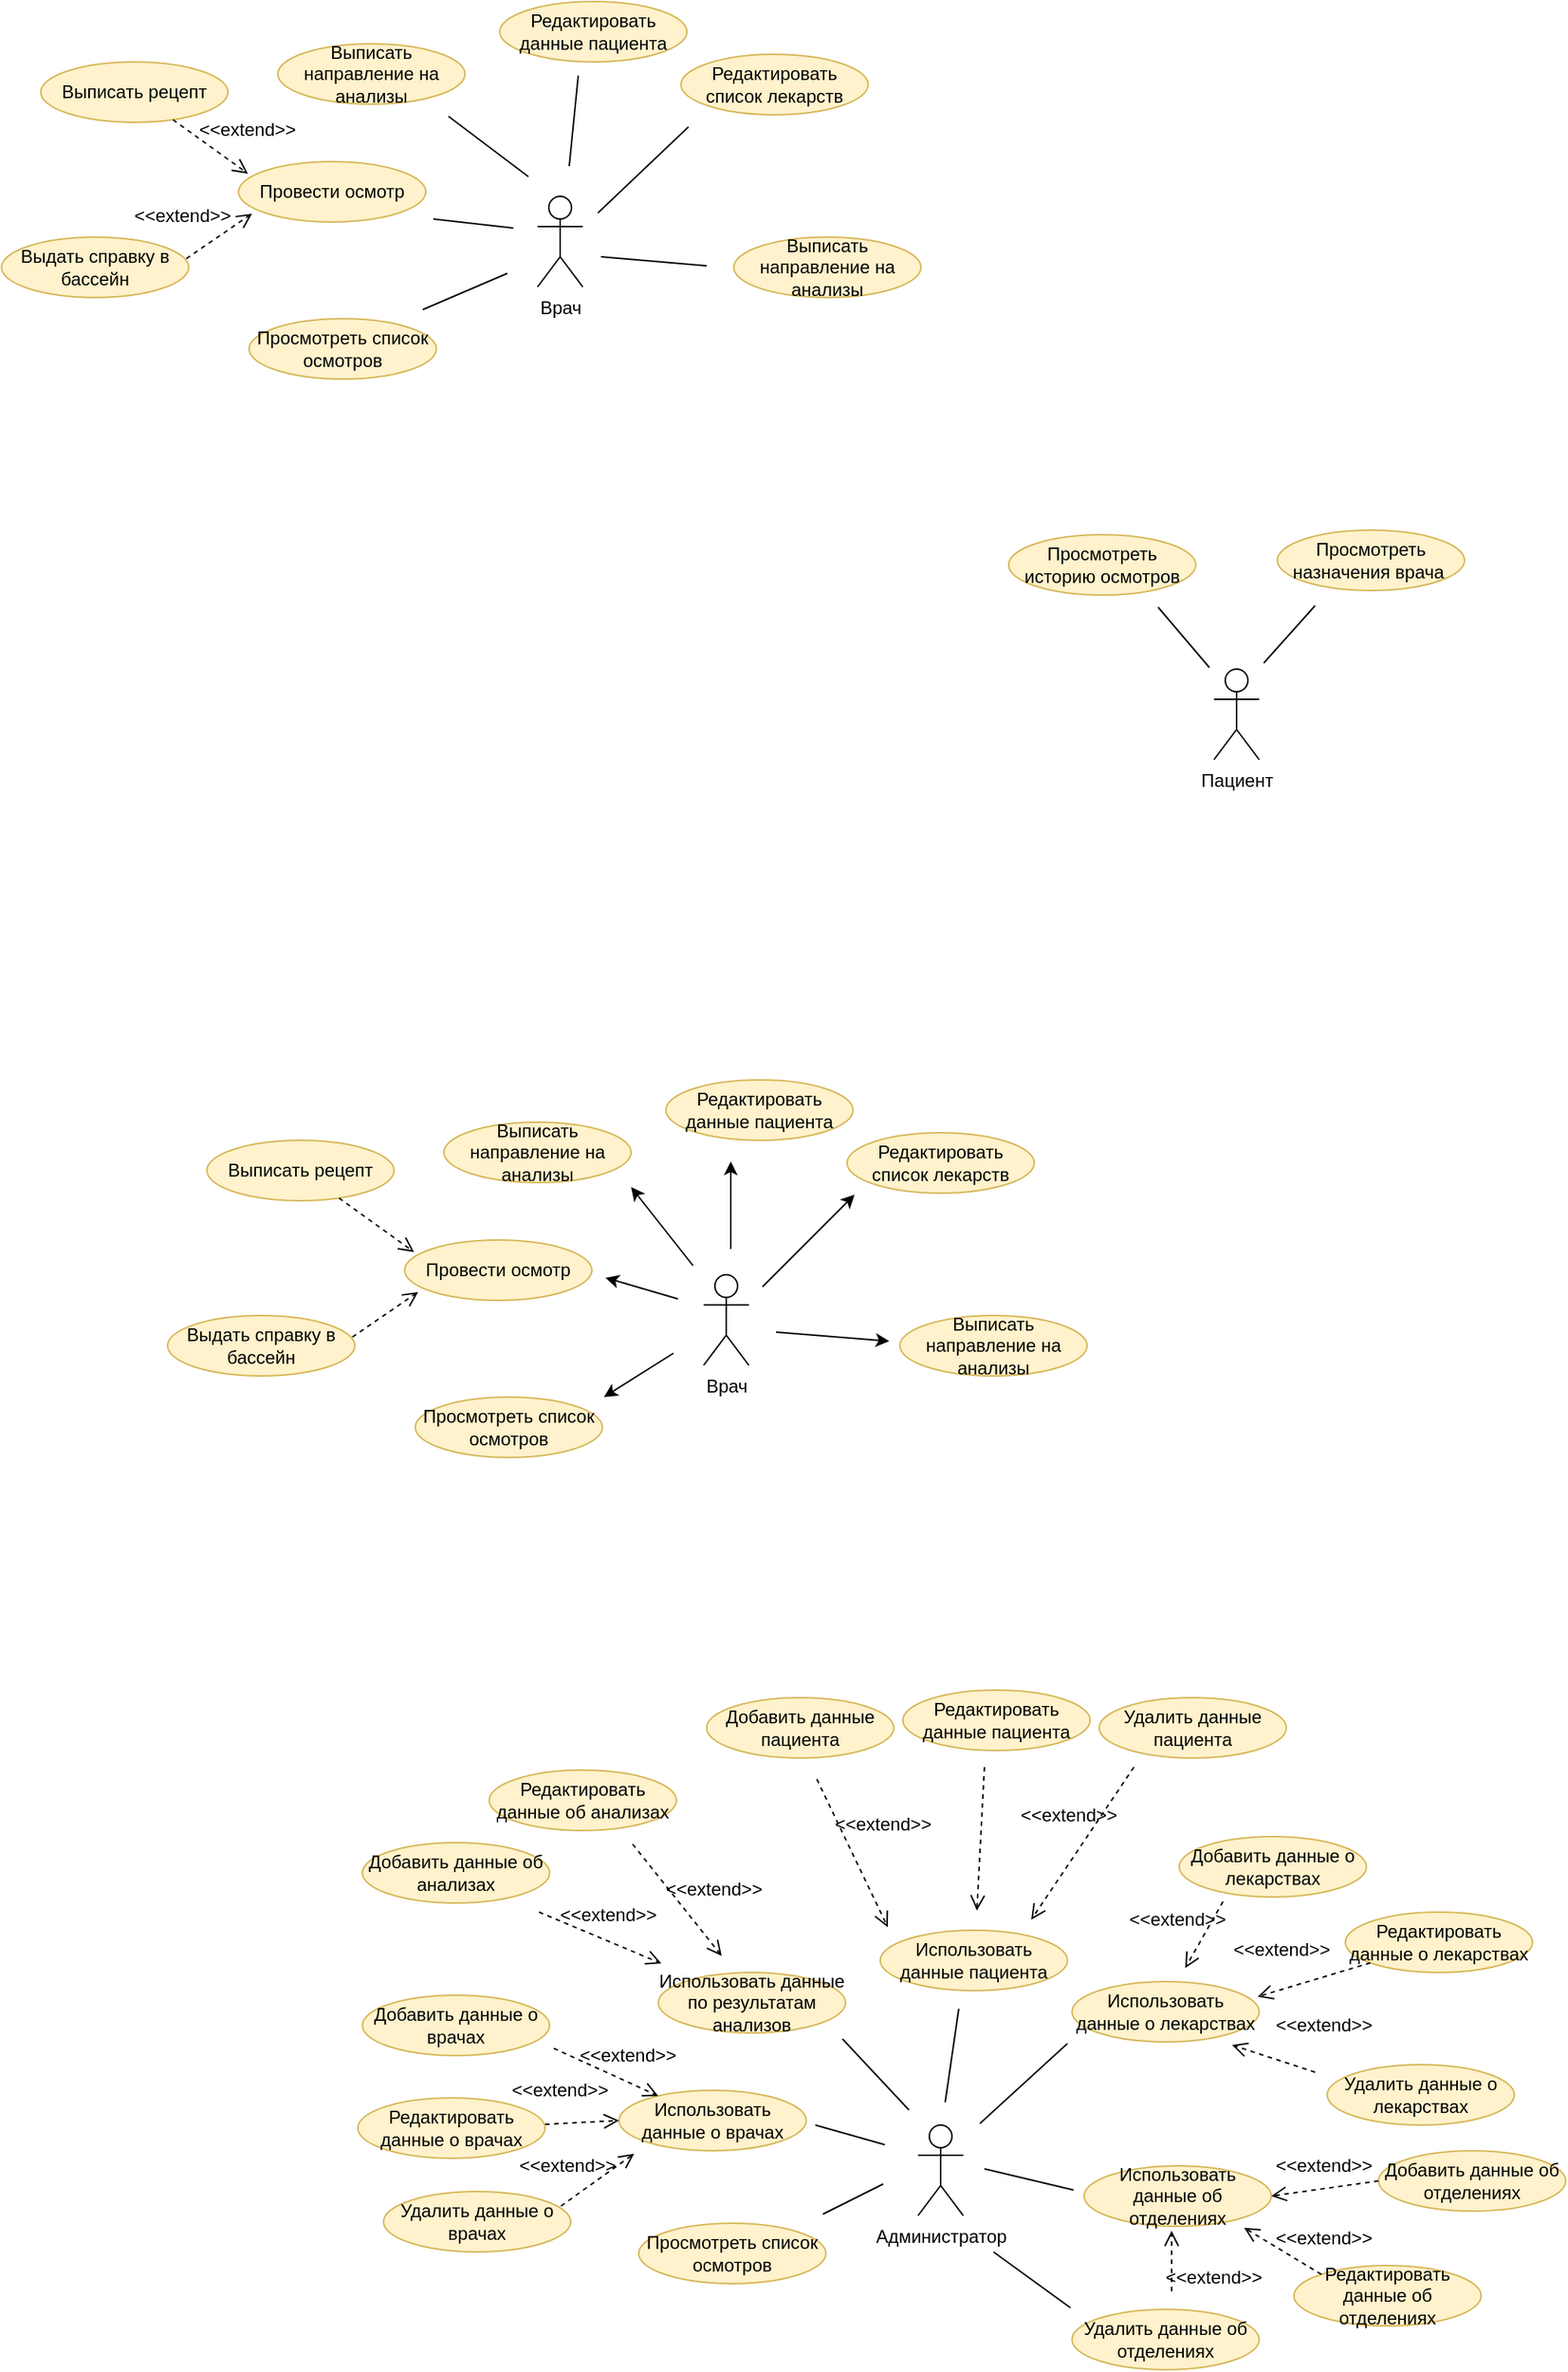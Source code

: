 <mxfile version="14.4.4" type="github"><diagram id="mFijWZx_TQAQJ74wjKTO" name="Page-1"><mxGraphModel dx="1038" dy="548" grid="0" gridSize="10" guides="1" tooltips="1" connect="1" arrows="1" fold="1" page="1" pageScale="1" pageWidth="1169" pageHeight="827" math="0" shadow="0"><root><mxCell id="0"/><mxCell id="1" parent="0"/><mxCell id="EEfEUaLyoN2WxZuHsTnU-39" value="Врач" style="shape=umlActor;verticalLabelPosition=bottom;verticalAlign=top;html=1;outlineConnect=0;" parent="1" vertex="1"><mxGeometry x="388" y="162" width="30" height="60" as="geometry"/></mxCell><mxCell id="EEfEUaLyoN2WxZuHsTnU-40" value="Редактировать данные пациента" style="ellipse;whiteSpace=wrap;html=1;fillColor=#fff2cc;strokeColor=#d6b656;" parent="1" vertex="1"><mxGeometry x="363" y="33" width="124" height="40" as="geometry"/></mxCell><mxCell id="EEfEUaLyoN2WxZuHsTnU-43" value="Провести осмотр" style="ellipse;whiteSpace=wrap;html=1;fillColor=#fff2cc;strokeColor=#d6b656;" parent="1" vertex="1"><mxGeometry x="190" y="139" width="124" height="40" as="geometry"/></mxCell><mxCell id="EEfEUaLyoN2WxZuHsTnU-44" value="Выписать рецепт" style="ellipse;whiteSpace=wrap;html=1;fillColor=#fff2cc;strokeColor=#d6b656;" parent="1" vertex="1"><mxGeometry x="59" y="73" width="124" height="40" as="geometry"/></mxCell><mxCell id="EEfEUaLyoN2WxZuHsTnU-45" value="" style="html=1;verticalAlign=bottom;endArrow=open;dashed=1;endSize=8;entryX=0.05;entryY=0.199;entryDx=0;entryDy=0;entryPerimeter=0;" parent="1" source="EEfEUaLyoN2WxZuHsTnU-44" target="EEfEUaLyoN2WxZuHsTnU-43" edge="1"><mxGeometry x="0.434" y="26" relative="1" as="geometry"><mxPoint x="390" y="140" as="sourcePoint"/><mxPoint x="310" y="140" as="targetPoint"/><mxPoint as="offset"/></mxGeometry></mxCell><mxCell id="EEfEUaLyoN2WxZuHsTnU-46" value="Выдать справку в бассейн" style="ellipse;whiteSpace=wrap;html=1;fillColor=#fff2cc;strokeColor=#d6b656;" parent="1" vertex="1"><mxGeometry x="33" y="189" width="124" height="40" as="geometry"/></mxCell><mxCell id="EEfEUaLyoN2WxZuHsTnU-47" value="" style="html=1;verticalAlign=bottom;endArrow=open;dashed=1;endSize=8;entryX=0.072;entryY=0.861;entryDx=0;entryDy=0;entryPerimeter=0;exitX=0.987;exitY=0.356;exitDx=0;exitDy=0;exitPerimeter=0;" parent="1" source="EEfEUaLyoN2WxZuHsTnU-46" target="EEfEUaLyoN2WxZuHsTnU-43" edge="1"><mxGeometry x="0.434" y="26" relative="1" as="geometry"><mxPoint x="190" y="203" as="sourcePoint"/><mxPoint x="239.72" y="238.727" as="targetPoint"/><mxPoint as="offset"/></mxGeometry></mxCell><mxCell id="EEfEUaLyoN2WxZuHsTnU-48" value="Редактировать список лекарств" style="ellipse;whiteSpace=wrap;html=1;fillColor=#fff2cc;strokeColor=#d6b656;" parent="1" vertex="1"><mxGeometry x="483" y="68" width="124" height="40" as="geometry"/></mxCell><mxCell id="EEfEUaLyoN2WxZuHsTnU-50" value="Просмотреть список осмотров" style="ellipse;whiteSpace=wrap;html=1;fillColor=#fff2cc;strokeColor=#d6b656;" parent="1" vertex="1"><mxGeometry x="197" y="243" width="124" height="40" as="geometry"/></mxCell><mxCell id="EEfEUaLyoN2WxZuHsTnU-52" value="Пациент" style="shape=umlActor;verticalLabelPosition=bottom;verticalAlign=top;html=1;" parent="1" vertex="1"><mxGeometry x="836" y="475" width="30" height="60" as="geometry"/></mxCell><mxCell id="EEfEUaLyoN2WxZuHsTnU-54" value="Просмотреть назначения врача&amp;nbsp;" style="ellipse;whiteSpace=wrap;html=1;fillColor=#fff2cc;strokeColor=#d6b656;" parent="1" vertex="1"><mxGeometry x="878" y="383" width="124" height="40" as="geometry"/></mxCell><mxCell id="EEfEUaLyoN2WxZuHsTnU-55" value="Просмотреть историю осмотров" style="ellipse;whiteSpace=wrap;html=1;fillColor=#fff2cc;strokeColor=#d6b656;" parent="1" vertex="1"><mxGeometry x="700" y="386" width="124" height="40" as="geometry"/></mxCell><mxCell id="EEfEUaLyoN2WxZuHsTnU-59" value="Выписать направление на анализы" style="ellipse;whiteSpace=wrap;html=1;fillColor=#fff2cc;strokeColor=#d6b656;" parent="1" vertex="1"><mxGeometry x="518" y="189" width="124" height="40" as="geometry"/></mxCell><mxCell id="EEfEUaLyoN2WxZuHsTnU-76" value="Выписать направление на анализы" style="ellipse;whiteSpace=wrap;html=1;fillColor=#fff2cc;strokeColor=#d6b656;" parent="1" vertex="1"><mxGeometry x="216" y="61" width="124" height="40" as="geometry"/></mxCell><mxCell id="EEfEUaLyoN2WxZuHsTnU-78" value="Врач" style="shape=umlActor;verticalLabelPosition=bottom;verticalAlign=top;html=1;outlineConnect=0;" parent="1" vertex="1"><mxGeometry x="498" y="876" width="30" height="60" as="geometry"/></mxCell><mxCell id="EEfEUaLyoN2WxZuHsTnU-79" value="Редактировать данные пациента" style="ellipse;whiteSpace=wrap;html=1;fillColor=#fff2cc;strokeColor=#d6b656;" parent="1" vertex="1"><mxGeometry x="473" y="747" width="124" height="40" as="geometry"/></mxCell><mxCell id="EEfEUaLyoN2WxZuHsTnU-80" value="Провести осмотр" style="ellipse;whiteSpace=wrap;html=1;fillColor=#fff2cc;strokeColor=#d6b656;" parent="1" vertex="1"><mxGeometry x="300" y="853" width="124" height="40" as="geometry"/></mxCell><mxCell id="EEfEUaLyoN2WxZuHsTnU-81" value="Выписать рецепт" style="ellipse;whiteSpace=wrap;html=1;fillColor=#fff2cc;strokeColor=#d6b656;" parent="1" vertex="1"><mxGeometry x="169" y="787" width="124" height="40" as="geometry"/></mxCell><mxCell id="EEfEUaLyoN2WxZuHsTnU-82" value="" style="html=1;verticalAlign=bottom;endArrow=open;dashed=1;endSize=8;entryX=0.05;entryY=0.199;entryDx=0;entryDy=0;entryPerimeter=0;" parent="1" source="EEfEUaLyoN2WxZuHsTnU-81" target="EEfEUaLyoN2WxZuHsTnU-80" edge="1"><mxGeometry x="0.434" y="26" relative="1" as="geometry"><mxPoint x="500" y="854" as="sourcePoint"/><mxPoint x="420" y="854" as="targetPoint"/><mxPoint as="offset"/></mxGeometry></mxCell><mxCell id="EEfEUaLyoN2WxZuHsTnU-83" value="Выдать справку в бассейн" style="ellipse;whiteSpace=wrap;html=1;fillColor=#fff2cc;strokeColor=#d6b656;" parent="1" vertex="1"><mxGeometry x="143" y="903" width="124" height="40" as="geometry"/></mxCell><mxCell id="EEfEUaLyoN2WxZuHsTnU-84" value="" style="html=1;verticalAlign=bottom;endArrow=open;dashed=1;endSize=8;entryX=0.072;entryY=0.861;entryDx=0;entryDy=0;entryPerimeter=0;exitX=0.987;exitY=0.356;exitDx=0;exitDy=0;exitPerimeter=0;" parent="1" source="EEfEUaLyoN2WxZuHsTnU-83" target="EEfEUaLyoN2WxZuHsTnU-80" edge="1"><mxGeometry x="0.434" y="26" relative="1" as="geometry"><mxPoint x="300" y="917" as="sourcePoint"/><mxPoint x="349.72" y="952.727" as="targetPoint"/><mxPoint as="offset"/></mxGeometry></mxCell><mxCell id="EEfEUaLyoN2WxZuHsTnU-85" value="Редактировать список лекарств" style="ellipse;whiteSpace=wrap;html=1;fillColor=#fff2cc;strokeColor=#d6b656;" parent="1" vertex="1"><mxGeometry x="593" y="782" width="124" height="40" as="geometry"/></mxCell><mxCell id="EEfEUaLyoN2WxZuHsTnU-86" value="Просмотреть список осмотров" style="ellipse;whiteSpace=wrap;html=1;fillColor=#fff2cc;strokeColor=#d6b656;" parent="1" vertex="1"><mxGeometry x="307" y="957" width="124" height="40" as="geometry"/></mxCell><mxCell id="EEfEUaLyoN2WxZuHsTnU-87" value="Выписать направление на анализы" style="ellipse;whiteSpace=wrap;html=1;fillColor=#fff2cc;strokeColor=#d6b656;" parent="1" vertex="1"><mxGeometry x="628" y="903" width="124" height="40" as="geometry"/></mxCell><mxCell id="EEfEUaLyoN2WxZuHsTnU-88" value="" style="endArrow=classic;html=1;" parent="1" edge="1"><mxGeometry width="50" height="50" relative="1" as="geometry"><mxPoint x="537" y="884" as="sourcePoint"/><mxPoint x="598" y="823" as="targetPoint"/></mxGeometry></mxCell><mxCell id="EEfEUaLyoN2WxZuHsTnU-89" value="" style="endArrow=classic;html=1;" parent="1" edge="1"><mxGeometry width="50" height="50" relative="1" as="geometry"><mxPoint x="546" y="914" as="sourcePoint"/><mxPoint x="621" y="920" as="targetPoint"/></mxGeometry></mxCell><mxCell id="EEfEUaLyoN2WxZuHsTnU-90" value="" style="endArrow=classic;html=1;" parent="1" edge="1"><mxGeometry width="50" height="50" relative="1" as="geometry"><mxPoint x="516" y="859" as="sourcePoint"/><mxPoint x="516" y="801" as="targetPoint"/></mxGeometry></mxCell><mxCell id="EEfEUaLyoN2WxZuHsTnU-91" value="" style="endArrow=classic;html=1;" parent="1" edge="1"><mxGeometry width="50" height="50" relative="1" as="geometry"><mxPoint x="481" y="892" as="sourcePoint"/><mxPoint x="433" y="878" as="targetPoint"/><Array as="points"/></mxGeometry></mxCell><mxCell id="EEfEUaLyoN2WxZuHsTnU-92" value="" style="endArrow=classic;html=1;" parent="1" edge="1"><mxGeometry width="50" height="50" relative="1" as="geometry"><mxPoint x="478" y="928" as="sourcePoint"/><mxPoint x="432" y="957" as="targetPoint"/><Array as="points"/></mxGeometry></mxCell><mxCell id="EEfEUaLyoN2WxZuHsTnU-93" value="Выписать направление на анализы" style="ellipse;whiteSpace=wrap;html=1;fillColor=#fff2cc;strokeColor=#d6b656;" parent="1" vertex="1"><mxGeometry x="326" y="775" width="124" height="40" as="geometry"/></mxCell><mxCell id="EEfEUaLyoN2WxZuHsTnU-94" value="" style="endArrow=classic;html=1;" parent="1" edge="1"><mxGeometry width="50" height="50" relative="1" as="geometry"><mxPoint x="491" y="870" as="sourcePoint"/><mxPoint x="450" y="818" as="targetPoint"/></mxGeometry></mxCell><mxCell id="EEfEUaLyoN2WxZuHsTnU-112" value="Администратор" style="shape=umlActor;verticalLabelPosition=bottom;verticalAlign=top;html=1;outlineConnect=0;" parent="1" vertex="1"><mxGeometry x="640" y="1439" width="30" height="60" as="geometry"/></mxCell><mxCell id="EEfEUaLyoN2WxZuHsTnU-113" value="Использовать данные пациента" style="ellipse;whiteSpace=wrap;html=1;fillColor=#fff2cc;strokeColor=#d6b656;" parent="1" vertex="1"><mxGeometry x="615" y="1310" width="124" height="40" as="geometry"/></mxCell><mxCell id="EEfEUaLyoN2WxZuHsTnU-114" value="Использовать данные о врачах" style="ellipse;whiteSpace=wrap;html=1;fillColor=#fff2cc;strokeColor=#d6b656;" parent="1" vertex="1"><mxGeometry x="442" y="1416" width="124" height="40" as="geometry"/></mxCell><mxCell id="EEfEUaLyoN2WxZuHsTnU-116" value="" style="html=1;verticalAlign=bottom;endArrow=open;dashed=1;endSize=8;" parent="1" target="EEfEUaLyoN2WxZuHsTnU-114" edge="1"><mxGeometry x="0.434" y="26" relative="1" as="geometry"><mxPoint x="398.746" y="1388.194" as="sourcePoint"/><mxPoint x="562" y="1417" as="targetPoint"/><mxPoint as="offset"/></mxGeometry></mxCell><mxCell id="EEfEUaLyoN2WxZuHsTnU-118" value="" style="html=1;verticalAlign=bottom;endArrow=open;dashed=1;endSize=8;entryX=0;entryY=0.5;entryDx=0;entryDy=0;" parent="1" target="EEfEUaLyoN2WxZuHsTnU-114" edge="1"><mxGeometry x="0.434" y="26" relative="1" as="geometry"><mxPoint x="393" y="1438.5" as="sourcePoint"/><mxPoint x="437" y="1433.5" as="targetPoint"/><mxPoint as="offset"/></mxGeometry></mxCell><mxCell id="EEfEUaLyoN2WxZuHsTnU-119" value="Использовать данные о лекарствах" style="ellipse;whiteSpace=wrap;html=1;fillColor=#fff2cc;strokeColor=#d6b656;" parent="1" vertex="1"><mxGeometry x="742" y="1344" width="124" height="40" as="geometry"/></mxCell><mxCell id="EEfEUaLyoN2WxZuHsTnU-120" value="Просмотреть список осмотров" style="ellipse;whiteSpace=wrap;html=1;fillColor=#fff2cc;strokeColor=#d6b656;" parent="1" vertex="1"><mxGeometry x="455" y="1504" width="124" height="40" as="geometry"/></mxCell><mxCell id="EEfEUaLyoN2WxZuHsTnU-127" value="Использовать&amp;nbsp;данные по результатам анализов" style="ellipse;whiteSpace=wrap;html=1;fillColor=#fff2cc;strokeColor=#d6b656;" parent="1" vertex="1"><mxGeometry x="468" y="1338" width="124" height="40" as="geometry"/></mxCell><mxCell id="EEfEUaLyoN2WxZuHsTnU-129" value="Редактировать данные пациента" style="ellipse;whiteSpace=wrap;html=1;fillColor=#fff2cc;strokeColor=#d6b656;" parent="1" vertex="1"><mxGeometry x="630" y="1151" width="124" height="40" as="geometry"/></mxCell><mxCell id="EEfEUaLyoN2WxZuHsTnU-130" value="Удалить данные пациента" style="ellipse;whiteSpace=wrap;html=1;fillColor=#fff2cc;strokeColor=#d6b656;" parent="1" vertex="1"><mxGeometry x="760" y="1156" width="124" height="40" as="geometry"/></mxCell><mxCell id="EEfEUaLyoN2WxZuHsTnU-131" value="" style="html=1;verticalAlign=bottom;endArrow=open;dashed=1;endSize=8;" parent="1" edge="1"><mxGeometry x="-0.656" y="84" relative="1" as="geometry"><mxPoint x="783" y="1202" as="sourcePoint"/><mxPoint x="715" y="1303" as="targetPoint"/><mxPoint as="offset"/></mxGeometry></mxCell><mxCell id="EEfEUaLyoN2WxZuHsTnU-132" value="" style="html=1;verticalAlign=bottom;endArrow=open;dashed=1;endSize=8;" parent="1" edge="1"><mxGeometry x="-0.656" y="84" relative="1" as="geometry"><mxPoint x="684" y="1202" as="sourcePoint"/><mxPoint x="679" y="1297" as="targetPoint"/><mxPoint as="offset"/></mxGeometry></mxCell><mxCell id="EEfEUaLyoN2WxZuHsTnU-133" value="" style="html=1;verticalAlign=bottom;endArrow=open;dashed=1;endSize=8;" parent="1" edge="1"><mxGeometry x="-0.656" y="84" relative="1" as="geometry"><mxPoint x="842" y="1291" as="sourcePoint"/><mxPoint x="817" y="1335" as="targetPoint"/><mxPoint as="offset"/></mxGeometry></mxCell><mxCell id="EEfEUaLyoN2WxZuHsTnU-134" value="Добавить данные о лекарствах" style="ellipse;whiteSpace=wrap;html=1;fillColor=#fff2cc;strokeColor=#d6b656;" parent="1" vertex="1"><mxGeometry x="813" y="1248" width="124" height="40" as="geometry"/></mxCell><mxCell id="EEfEUaLyoN2WxZuHsTnU-135" value="Редактировать данные о лекарствах" style="ellipse;whiteSpace=wrap;html=1;fillColor=#fff2cc;strokeColor=#d6b656;" parent="1" vertex="1"><mxGeometry x="923" y="1298" width="124" height="40" as="geometry"/></mxCell><mxCell id="EEfEUaLyoN2WxZuHsTnU-136" value="Удалить данные о лекарствах" style="ellipse;whiteSpace=wrap;html=1;fillColor=#fff2cc;strokeColor=#d6b656;" parent="1" vertex="1"><mxGeometry x="911" y="1399" width="124" height="40" as="geometry"/></mxCell><mxCell id="EEfEUaLyoN2WxZuHsTnU-137" value="" style="html=1;verticalAlign=bottom;endArrow=open;dashed=1;endSize=8;" parent="1" source="EEfEUaLyoN2WxZuHsTnU-135" edge="1"><mxGeometry x="-0.656" y="84" relative="1" as="geometry"><mxPoint x="900" y="1338" as="sourcePoint"/><mxPoint x="865" y="1354" as="targetPoint"/><mxPoint as="offset"/></mxGeometry></mxCell><mxCell id="EEfEUaLyoN2WxZuHsTnU-138" value="" style="html=1;verticalAlign=bottom;endArrow=open;dashed=1;endSize=8;" parent="1" edge="1"><mxGeometry x="-0.656" y="84" relative="1" as="geometry"><mxPoint x="903" y="1404" as="sourcePoint"/><mxPoint x="848" y="1386" as="targetPoint"/><mxPoint as="offset"/></mxGeometry></mxCell><mxCell id="EEfEUaLyoN2WxZuHsTnU-139" value="Добавить данные об анализах" style="ellipse;whiteSpace=wrap;html=1;fillColor=#fff2cc;strokeColor=#d6b656;" parent="1" vertex="1"><mxGeometry x="272" y="1252" width="124" height="40" as="geometry"/></mxCell><mxCell id="EEfEUaLyoN2WxZuHsTnU-140" value="" style="html=1;verticalAlign=bottom;endArrow=open;dashed=1;endSize=8;" parent="1" edge="1"><mxGeometry x="-0.656" y="84" relative="1" as="geometry"><mxPoint x="389" y="1298" as="sourcePoint"/><mxPoint x="470" y="1332" as="targetPoint"/><mxPoint as="offset"/></mxGeometry></mxCell><mxCell id="EEfEUaLyoN2WxZuHsTnU-141" value="Редактировать данные об анализах" style="ellipse;whiteSpace=wrap;html=1;fillColor=#fff2cc;strokeColor=#d6b656;" parent="1" vertex="1"><mxGeometry x="356" y="1204" width="124" height="40" as="geometry"/></mxCell><mxCell id="EEfEUaLyoN2WxZuHsTnU-142" value="" style="html=1;verticalAlign=bottom;endArrow=open;dashed=1;endSize=8;" parent="1" edge="1"><mxGeometry x="-0.656" y="84" relative="1" as="geometry"><mxPoint x="451" y="1253" as="sourcePoint"/><mxPoint x="510" y="1327" as="targetPoint"/><mxPoint as="offset"/></mxGeometry></mxCell><mxCell id="EEfEUaLyoN2WxZuHsTnU-143" value="Добавить данные пациента" style="ellipse;whiteSpace=wrap;html=1;fillColor=#fff2cc;strokeColor=#d6b656;" parent="1" vertex="1"><mxGeometry x="500" y="1156" width="124" height="40" as="geometry"/></mxCell><mxCell id="EEfEUaLyoN2WxZuHsTnU-144" value="" style="html=1;verticalAlign=bottom;endArrow=open;dashed=1;endSize=8;" parent="1" edge="1"><mxGeometry x="-0.656" y="84" relative="1" as="geometry"><mxPoint x="573" y="1210" as="sourcePoint"/><mxPoint x="620" y="1308" as="targetPoint"/><mxPoint as="offset"/></mxGeometry></mxCell><mxCell id="EEfEUaLyoN2WxZuHsTnU-145" value="Добавить данные о врачах" style="ellipse;whiteSpace=wrap;html=1;fillColor=#fff2cc;strokeColor=#d6b656;" parent="1" vertex="1"><mxGeometry x="272" y="1353" width="124" height="40" as="geometry"/></mxCell><mxCell id="EEfEUaLyoN2WxZuHsTnU-146" value="Редактировать данные о врачах" style="ellipse;whiteSpace=wrap;html=1;fillColor=#fff2cc;strokeColor=#d6b656;" parent="1" vertex="1"><mxGeometry x="269" y="1421" width="124" height="40" as="geometry"/></mxCell><mxCell id="EEfEUaLyoN2WxZuHsTnU-147" value="Удалить данные о врачах" style="ellipse;whiteSpace=wrap;html=1;fillColor=#fff2cc;strokeColor=#d6b656;" parent="1" vertex="1"><mxGeometry x="286" y="1483" width="124" height="40" as="geometry"/></mxCell><mxCell id="EEfEUaLyoN2WxZuHsTnU-148" value="" style="html=1;verticalAlign=bottom;endArrow=open;dashed=1;endSize=8;exitX=0.948;exitY=0.24;exitDx=0;exitDy=0;exitPerimeter=0;" parent="1" source="EEfEUaLyoN2WxZuHsTnU-147" edge="1"><mxGeometry x="0.434" y="26" relative="1" as="geometry"><mxPoint x="427" y="1483" as="sourcePoint"/><mxPoint x="452" y="1458" as="targetPoint"/><mxPoint as="offset"/></mxGeometry></mxCell><mxCell id="EEfEUaLyoN2WxZuHsTnU-150" value="Использовать данные об отделениях" style="ellipse;whiteSpace=wrap;html=1;fillColor=#fff2cc;strokeColor=#d6b656;" parent="1" vertex="1"><mxGeometry x="750" y="1466" width="124" height="40" as="geometry"/></mxCell><mxCell id="EEfEUaLyoN2WxZuHsTnU-151" value="Добавить данные об отделениях" style="ellipse;whiteSpace=wrap;html=1;fillColor=#fff2cc;strokeColor=#d6b656;" parent="1" vertex="1"><mxGeometry x="945" y="1456" width="124" height="40" as="geometry"/></mxCell><mxCell id="EEfEUaLyoN2WxZuHsTnU-152" value="Редактировать данные об отделениях" style="ellipse;whiteSpace=wrap;html=1;fillColor=#fff2cc;strokeColor=#d6b656;" parent="1" vertex="1"><mxGeometry x="889" y="1532" width="124" height="40" as="geometry"/></mxCell><mxCell id="EEfEUaLyoN2WxZuHsTnU-153" value="Удалить данные об отделениях" style="ellipse;whiteSpace=wrap;html=1;fillColor=#fff2cc;strokeColor=#d6b656;" parent="1" vertex="1"><mxGeometry x="742" y="1561" width="124" height="40" as="geometry"/></mxCell><mxCell id="EEfEUaLyoN2WxZuHsTnU-154" value="" style="html=1;verticalAlign=bottom;endArrow=open;dashed=1;endSize=8;entryX=1;entryY=0.5;entryDx=0;entryDy=0;entryPerimeter=0;exitX=0;exitY=0.5;exitDx=0;exitDy=0;" parent="1" source="EEfEUaLyoN2WxZuHsTnU-151" target="EEfEUaLyoN2WxZuHsTnU-150" edge="1"><mxGeometry x="-0.656" y="84" relative="1" as="geometry"><mxPoint x="849" y="1449" as="sourcePoint"/><mxPoint x="818" y="1459" as="targetPoint"/><mxPoint as="offset"/></mxGeometry></mxCell><mxCell id="EEfEUaLyoN2WxZuHsTnU-157" value="" style="html=1;verticalAlign=bottom;endArrow=open;dashed=1;endSize=8;exitX=0;exitY=0;exitDx=0;exitDy=0;" parent="1" source="EEfEUaLyoN2WxZuHsTnU-152" edge="1"><mxGeometry x="-0.656" y="84" relative="1" as="geometry"><mxPoint x="860" y="1542" as="sourcePoint"/><mxPoint x="856" y="1507" as="targetPoint"/><mxPoint as="offset"/></mxGeometry></mxCell><mxCell id="EEfEUaLyoN2WxZuHsTnU-158" value="" style="html=1;verticalAlign=bottom;endArrow=open;dashed=1;endSize=8;" parent="1" edge="1"><mxGeometry x="-0.656" y="84" relative="1" as="geometry"><mxPoint x="808" y="1549" as="sourcePoint"/><mxPoint x="808" y="1509" as="targetPoint"/><mxPoint as="offset"/></mxGeometry></mxCell><mxCell id="PQGUzH4iKyxEm1YudFKV-1" value="" style="endArrow=none;html=1;" parent="1" edge="1"><mxGeometry width="50" height="50" relative="1" as="geometry"><mxPoint x="428" y="173" as="sourcePoint"/><mxPoint x="488" y="116" as="targetPoint"/></mxGeometry></mxCell><mxCell id="PQGUzH4iKyxEm1YudFKV-2" value="" style="endArrow=none;html=1;" parent="1" edge="1"><mxGeometry width="50" height="50" relative="1" as="geometry"><mxPoint x="430" y="202" as="sourcePoint"/><mxPoint x="500" y="208" as="targetPoint"/></mxGeometry></mxCell><mxCell id="PQGUzH4iKyxEm1YudFKV-3" value="" style="endArrow=none;html=1;" parent="1" edge="1"><mxGeometry width="50" height="50" relative="1" as="geometry"><mxPoint x="409" y="142" as="sourcePoint"/><mxPoint x="415" y="82" as="targetPoint"/></mxGeometry></mxCell><mxCell id="PQGUzH4iKyxEm1YudFKV-4" value="" style="endArrow=none;html=1;" parent="1" edge="1"><mxGeometry width="50" height="50" relative="1" as="geometry"><mxPoint x="329" y="109" as="sourcePoint"/><mxPoint x="382" y="149" as="targetPoint"/></mxGeometry></mxCell><mxCell id="PQGUzH4iKyxEm1YudFKV-5" value="" style="endArrow=none;html=1;" parent="1" edge="1"><mxGeometry width="50" height="50" relative="1" as="geometry"><mxPoint x="319" y="177" as="sourcePoint"/><mxPoint x="372" y="183" as="targetPoint"/></mxGeometry></mxCell><mxCell id="PQGUzH4iKyxEm1YudFKV-7" value="&amp;lt;&amp;lt;extend&amp;gt;&amp;gt;" style="text;html=1;strokeColor=none;fillColor=none;align=center;verticalAlign=middle;whiteSpace=wrap;rounded=0;" parent="1" vertex="1"><mxGeometry x="176" y="108" width="40" height="20" as="geometry"/></mxCell><mxCell id="PQGUzH4iKyxEm1YudFKV-8" value="" style="endArrow=none;html=1;" parent="1" edge="1"><mxGeometry width="50" height="50" relative="1" as="geometry"><mxPoint x="312" y="237" as="sourcePoint"/><mxPoint x="368" y="213" as="targetPoint"/></mxGeometry></mxCell><mxCell id="PQGUzH4iKyxEm1YudFKV-9" value="&amp;lt;&amp;lt;extend&amp;gt;&amp;gt;" style="text;html=1;strokeColor=none;fillColor=none;align=center;verticalAlign=middle;whiteSpace=wrap;rounded=0;" parent="1" vertex="1"><mxGeometry x="133" y="165" width="40" height="20" as="geometry"/></mxCell><mxCell id="PQGUzH4iKyxEm1YudFKV-10" value="&amp;lt;&amp;lt;extend&amp;gt;&amp;gt;" style="text;html=1;strokeColor=none;fillColor=none;align=center;verticalAlign=middle;whiteSpace=wrap;rounded=0;" parent="1" vertex="1"><mxGeometry x="485" y="1273" width="40" height="20" as="geometry"/></mxCell><mxCell id="PQGUzH4iKyxEm1YudFKV-11" value="&amp;lt;&amp;lt;extend&amp;gt;&amp;gt;" style="text;html=1;strokeColor=none;fillColor=none;align=center;verticalAlign=middle;whiteSpace=wrap;rounded=0;" parent="1" vertex="1"><mxGeometry x="415" y="1290" width="40" height="20" as="geometry"/></mxCell><mxCell id="PQGUzH4iKyxEm1YudFKV-12" value="&amp;lt;&amp;lt;extend&amp;gt;&amp;gt;" style="text;html=1;strokeColor=none;fillColor=none;align=center;verticalAlign=middle;whiteSpace=wrap;rounded=0;" parent="1" vertex="1"><mxGeometry x="428" y="1383" width="40" height="20" as="geometry"/></mxCell><mxCell id="PQGUzH4iKyxEm1YudFKV-13" value="&amp;lt;&amp;lt;extend&amp;gt;&amp;gt;" style="text;html=1;strokeColor=none;fillColor=none;align=center;verticalAlign=middle;whiteSpace=wrap;rounded=0;" parent="1" vertex="1"><mxGeometry x="383" y="1406" width="40" height="20" as="geometry"/></mxCell><mxCell id="PQGUzH4iKyxEm1YudFKV-14" value="&amp;lt;&amp;lt;extend&amp;gt;&amp;gt;" style="text;html=1;strokeColor=none;fillColor=none;align=center;verticalAlign=middle;whiteSpace=wrap;rounded=0;" parent="1" vertex="1"><mxGeometry x="388" y="1456" width="40" height="20" as="geometry"/></mxCell><mxCell id="PQGUzH4iKyxEm1YudFKV-15" value="&amp;lt;&amp;lt;extend&amp;gt;&amp;gt;" style="text;html=1;strokeColor=none;fillColor=none;align=center;verticalAlign=middle;whiteSpace=wrap;rounded=0;" parent="1" vertex="1"><mxGeometry x="597" y="1230" width="40" height="20" as="geometry"/></mxCell><mxCell id="PQGUzH4iKyxEm1YudFKV-16" value="&amp;lt;&amp;lt;extend&amp;gt;&amp;gt;" style="text;html=1;strokeColor=none;fillColor=none;align=center;verticalAlign=middle;whiteSpace=wrap;rounded=0;" parent="1" vertex="1"><mxGeometry x="720" y="1224" width="40" height="20" as="geometry"/></mxCell><mxCell id="PQGUzH4iKyxEm1YudFKV-17" value="&amp;lt;&amp;lt;extend&amp;gt;&amp;gt;" style="text;html=1;strokeColor=none;fillColor=none;align=center;verticalAlign=middle;whiteSpace=wrap;rounded=0;" parent="1" vertex="1"><mxGeometry x="792" y="1293" width="40" height="20" as="geometry"/></mxCell><mxCell id="PQGUzH4iKyxEm1YudFKV-18" value="&amp;lt;&amp;lt;extend&amp;gt;&amp;gt;" style="text;html=1;strokeColor=none;fillColor=none;align=center;verticalAlign=middle;whiteSpace=wrap;rounded=0;" parent="1" vertex="1"><mxGeometry x="861" y="1313" width="40" height="20" as="geometry"/></mxCell><mxCell id="PQGUzH4iKyxEm1YudFKV-19" value="&amp;lt;&amp;lt;extend&amp;gt;&amp;gt;" style="text;html=1;strokeColor=none;fillColor=none;align=center;verticalAlign=middle;whiteSpace=wrap;rounded=0;" parent="1" vertex="1"><mxGeometry x="889" y="1363" width="40" height="20" as="geometry"/></mxCell><mxCell id="PQGUzH4iKyxEm1YudFKV-20" value="&amp;lt;&amp;lt;extend&amp;gt;&amp;gt;" style="text;html=1;strokeColor=none;fillColor=none;align=center;verticalAlign=middle;whiteSpace=wrap;rounded=0;" parent="1" vertex="1"><mxGeometry x="889" y="1456" width="40" height="20" as="geometry"/></mxCell><mxCell id="PQGUzH4iKyxEm1YudFKV-22" value="&amp;lt;&amp;lt;extend&amp;gt;&amp;gt;" style="text;html=1;strokeColor=none;fillColor=none;align=center;verticalAlign=middle;whiteSpace=wrap;rounded=0;" parent="1" vertex="1"><mxGeometry x="889" y="1504" width="40" height="20" as="geometry"/></mxCell><mxCell id="PQGUzH4iKyxEm1YudFKV-23" value="&amp;lt;&amp;lt;extend&amp;gt;&amp;gt;" style="text;html=1;strokeColor=none;fillColor=none;align=center;verticalAlign=middle;whiteSpace=wrap;rounded=0;" parent="1" vertex="1"><mxGeometry x="816" y="1530" width="40" height="20" as="geometry"/></mxCell><mxCell id="PQGUzH4iKyxEm1YudFKV-24" value="" style="endArrow=none;html=1;" parent="1" edge="1"><mxGeometry width="50" height="50" relative="1" as="geometry"><mxPoint x="658" y="1424" as="sourcePoint"/><mxPoint x="667" y="1362" as="targetPoint"/></mxGeometry></mxCell><mxCell id="PQGUzH4iKyxEm1YudFKV-25" value="" style="endArrow=none;html=1;" parent="1" edge="1"><mxGeometry width="50" height="50" relative="1" as="geometry"><mxPoint x="681" y="1438" as="sourcePoint"/><mxPoint x="739" y="1385" as="targetPoint"/></mxGeometry></mxCell><mxCell id="PQGUzH4iKyxEm1YudFKV-26" value="" style="endArrow=none;html=1;" parent="1" edge="1"><mxGeometry width="50" height="50" relative="1" as="geometry"><mxPoint x="684" y="1468" as="sourcePoint"/><mxPoint x="743" y="1482" as="targetPoint"/></mxGeometry></mxCell><mxCell id="PQGUzH4iKyxEm1YudFKV-27" value="" style="endArrow=none;html=1;" parent="1" edge="1"><mxGeometry width="50" height="50" relative="1" as="geometry"><mxPoint x="741" y="1560" as="sourcePoint"/><mxPoint x="690" y="1523" as="targetPoint"/></mxGeometry></mxCell><mxCell id="PQGUzH4iKyxEm1YudFKV-28" value="" style="endArrow=none;html=1;" parent="1" edge="1"><mxGeometry width="50" height="50" relative="1" as="geometry"><mxPoint x="577" y="1498" as="sourcePoint"/><mxPoint x="617" y="1478" as="targetPoint"/></mxGeometry></mxCell><mxCell id="PQGUzH4iKyxEm1YudFKV-29" value="" style="endArrow=none;html=1;" parent="1" edge="1"><mxGeometry width="50" height="50" relative="1" as="geometry"><mxPoint x="634" y="1429" as="sourcePoint"/><mxPoint x="590" y="1382" as="targetPoint"/></mxGeometry></mxCell><mxCell id="PQGUzH4iKyxEm1YudFKV-30" value="" style="endArrow=none;html=1;" parent="1" edge="1"><mxGeometry width="50" height="50" relative="1" as="geometry"><mxPoint x="572" y="1439" as="sourcePoint"/><mxPoint x="618" y="1452" as="targetPoint"/></mxGeometry></mxCell><mxCell id="PQGUzH4iKyxEm1YudFKV-31" value="" style="endArrow=none;html=1;" parent="1" edge="1"><mxGeometry width="50" height="50" relative="1" as="geometry"><mxPoint x="869" y="471" as="sourcePoint"/><mxPoint x="903" y="433" as="targetPoint"/></mxGeometry></mxCell><mxCell id="PQGUzH4iKyxEm1YudFKV-32" value="" style="endArrow=none;html=1;" parent="1" edge="1"><mxGeometry width="50" height="50" relative="1" as="geometry"><mxPoint x="833" y="474" as="sourcePoint"/><mxPoint x="799" y="434" as="targetPoint"/></mxGeometry></mxCell></root></mxGraphModel></diagram></mxfile>